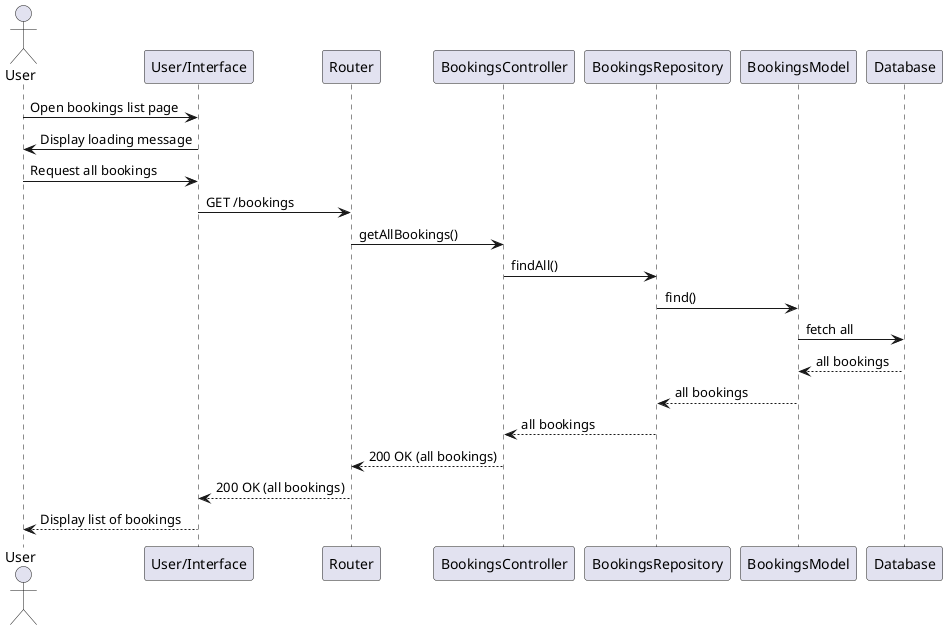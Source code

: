 @startuml
actor User
participant "User/Interface" as UI
participant "Router" as Router
participant "BookingsController" as Controller
participant "BookingsRepository" as Repository
participant "BookingsModel" as Model
participant "Database" as DB

User -> UI: Open bookings list page
UI -> User: Display loading message

User -> UI: Request all bookings
UI -> Router: GET /bookings
Router -> Controller: getAllBookings()
Controller -> Repository: findAll()
Repository -> Model: find()
Model -> DB: fetch all
DB --> Model: all bookings
Model --> Repository: all bookings
Repository --> Controller: all bookings
Controller --> Router: 200 OK (all bookings)
Router --> UI: 200 OK (all bookings)
UI --> User: Display list of bookings
@enduml
